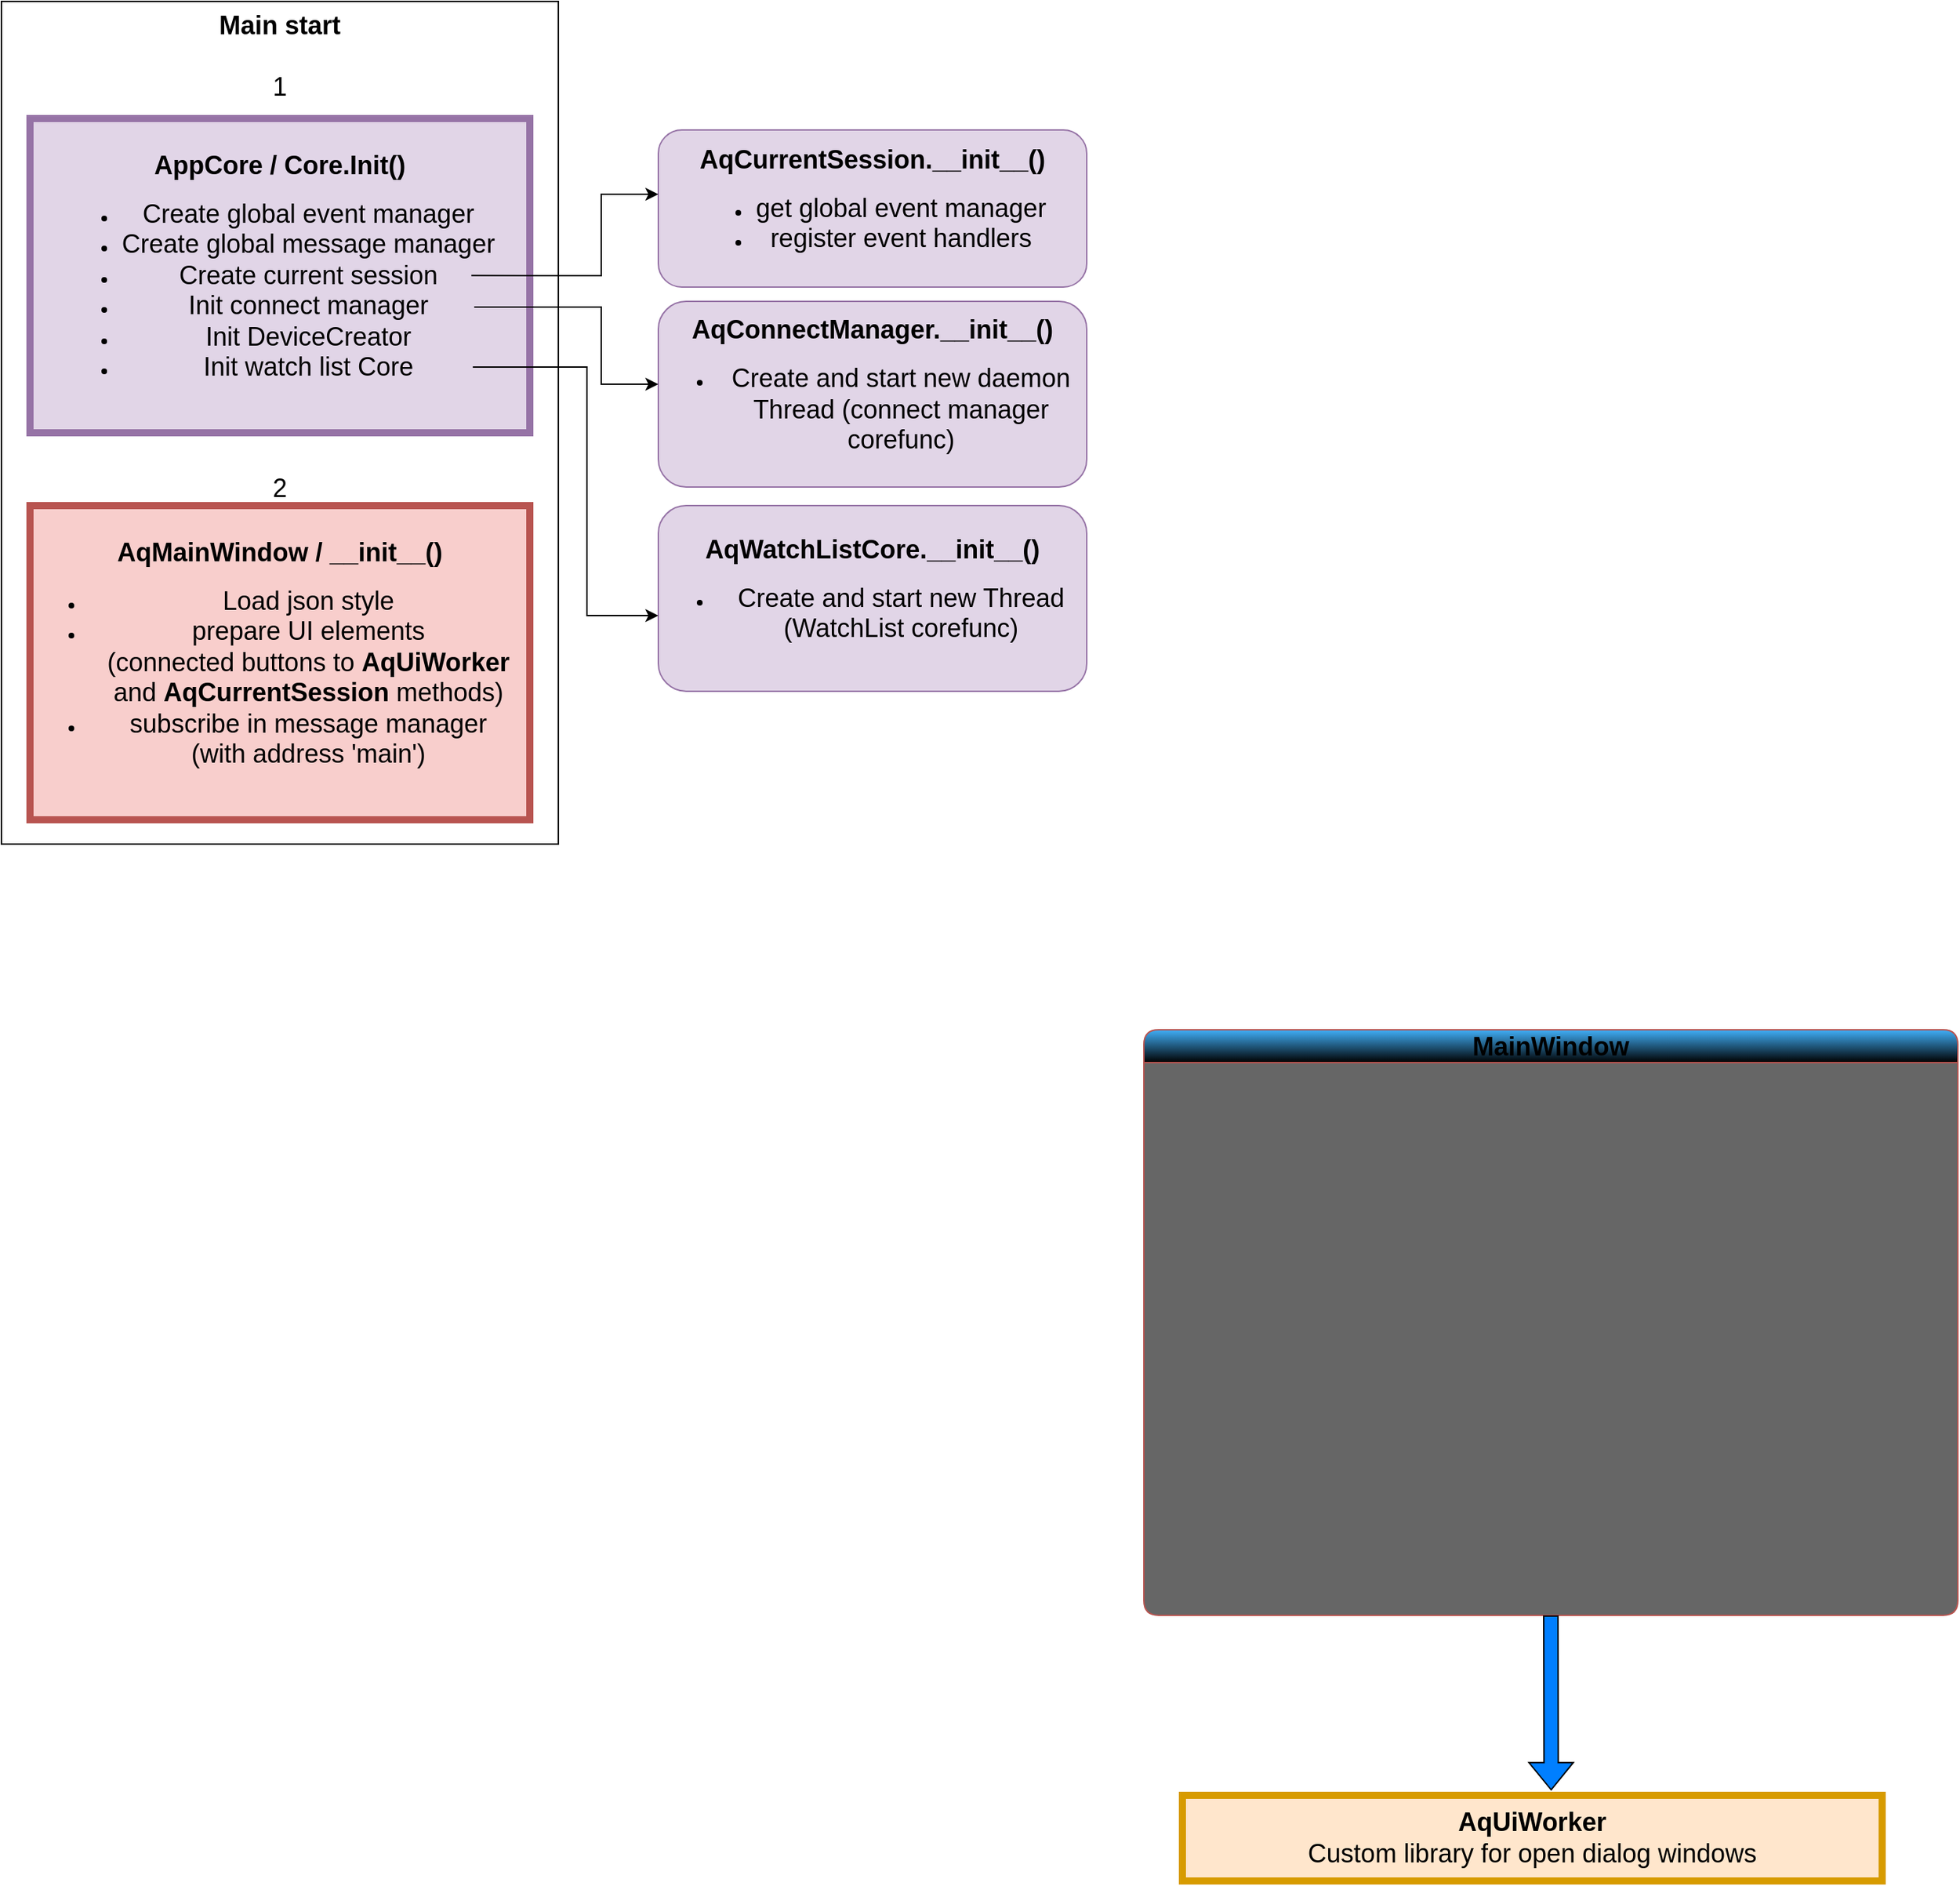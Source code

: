 <mxfile version="24.2.5" type="github">
  <diagram name="Загальна структурна схема" id="vz1vgDOsMvOrpUwdZbvc">
    <mxGraphModel dx="990" dy="2700" grid="1" gridSize="10" guides="1" tooltips="1" connect="1" arrows="1" fold="1" page="1" pageScale="1" pageWidth="827" pageHeight="1169" math="0" shadow="0">
      <root>
        <mxCell id="0" />
        <mxCell id="1" parent="0" />
        <mxCell id="deVT8PtZJ74LpzowGz-3-1" value="&lt;font style=&quot;font-size: 18px;&quot;&gt;&lt;b&gt;Main start&lt;/b&gt;&lt;/font&gt;&lt;div&gt;&lt;font style=&quot;font-size: 18px;&quot;&gt;&lt;b&gt;&lt;br&gt;&lt;/b&gt;&lt;/font&gt;&lt;/div&gt;&lt;div&gt;&lt;font style=&quot;font-size: 18px;&quot;&gt;1&lt;/font&gt;&lt;/div&gt;&lt;div&gt;&lt;font style=&quot;font-size: 18px;&quot;&gt;&lt;br&gt;&lt;/font&gt;&lt;/div&gt;&lt;div&gt;&lt;font style=&quot;font-size: 18px;&quot;&gt;&lt;br&gt;&lt;/font&gt;&lt;/div&gt;&lt;div&gt;&lt;font style=&quot;font-size: 18px;&quot;&gt;&lt;br&gt;&lt;/font&gt;&lt;/div&gt;&lt;div&gt;&lt;font style=&quot;font-size: 18px;&quot;&gt;&lt;br&gt;&lt;/font&gt;&lt;/div&gt;&lt;div&gt;&lt;font style=&quot;font-size: 18px;&quot;&gt;&lt;br&gt;&lt;/font&gt;&lt;/div&gt;&lt;div&gt;&lt;font style=&quot;font-size: 18px;&quot;&gt;&lt;br&gt;&lt;/font&gt;&lt;/div&gt;&lt;div&gt;&lt;font style=&quot;font-size: 18px;&quot;&gt;&lt;br&gt;&lt;/font&gt;&lt;/div&gt;&lt;div&gt;&lt;font style=&quot;font-size: 18px;&quot;&gt;&lt;br&gt;&lt;/font&gt;&lt;/div&gt;&lt;div&gt;&lt;font style=&quot;font-size: 18px;&quot;&gt;&lt;br&gt;&lt;/font&gt;&lt;/div&gt;&lt;div&gt;&lt;font style=&quot;font-size: 18px;&quot;&gt;&lt;br&gt;&lt;/font&gt;&lt;/div&gt;&lt;div&gt;&lt;font style=&quot;font-size: 18px;&quot;&gt;&lt;br&gt;&lt;/font&gt;&lt;/div&gt;&lt;div&gt;&lt;font style=&quot;font-size: 18px;&quot;&gt;&lt;br&gt;&lt;/font&gt;&lt;/div&gt;&lt;div&gt;&lt;font style=&quot;font-size: 18px;&quot;&gt;2&lt;/font&gt;&lt;/div&gt;" style="rounded=0;whiteSpace=wrap;html=1;verticalAlign=top;" vertex="1" parent="1">
          <mxGeometry x="10" y="160" width="390" height="590" as="geometry" />
        </mxCell>
        <mxCell id="deVT8PtZJ74LpzowGz-3-2" value="&lt;b&gt;&lt;font style=&quot;font-size: 18px;&quot;&gt;AppCore / Core.Init()&lt;/font&gt;&lt;/b&gt;&lt;div&gt;&lt;ul&gt;&lt;li&gt;&lt;font style=&quot;font-size: 18px;&quot;&gt;Create global event manager&lt;/font&gt;&lt;/li&gt;&lt;li&gt;&lt;font style=&quot;font-size: 18px;&quot;&gt;Create global message manager&lt;/font&gt;&lt;/li&gt;&lt;li&gt;&lt;span style=&quot;font-size: 18px;&quot;&gt;Create current session&lt;/span&gt;&lt;/li&gt;&lt;li&gt;&lt;span style=&quot;font-size: 18px;&quot;&gt;Init connect manager&lt;/span&gt;&lt;/li&gt;&lt;li&gt;&lt;span style=&quot;font-size: 18px;&quot;&gt;Init DeviceCreator&lt;/span&gt;&lt;/li&gt;&lt;li&gt;&lt;span style=&quot;font-size: 18px;&quot;&gt;Init watch list Core&lt;/span&gt;&lt;/li&gt;&lt;/ul&gt;&lt;/div&gt;" style="rounded=0;whiteSpace=wrap;html=1;fillColor=#e1d5e7;strokeColor=#9673a6;strokeWidth=5;" vertex="1" parent="1">
          <mxGeometry x="30" y="242" width="350" height="220" as="geometry" />
        </mxCell>
        <mxCell id="deVT8PtZJ74LpzowGz-3-3" value="&lt;span style=&quot;font-size: 18px;&quot;&gt;&lt;b&gt;AqMainWindow / __init__()&lt;/b&gt;&lt;/span&gt;&lt;div&gt;&lt;ul&gt;&lt;li&gt;&lt;span style=&quot;font-size: 18px;&quot;&gt;Load json style&lt;/span&gt;&lt;/li&gt;&lt;li&gt;&lt;span style=&quot;font-size: 18px;&quot;&gt;prepare UI elements&lt;br&gt;(connected buttons to &lt;b&gt;AqUiWorker&lt;/b&gt; and &lt;b&gt;AqCurrentSession&lt;/b&gt; methods)&lt;/span&gt;&lt;/li&gt;&lt;li&gt;&lt;span style=&quot;font-size: 18px;&quot;&gt;subscribe in message manager&lt;br&gt;(with address &#39;main&#39;)&lt;/span&gt;&lt;/li&gt;&lt;/ul&gt;&lt;/div&gt;" style="rounded=0;whiteSpace=wrap;html=1;fillColor=#f8cecc;strokeColor=#b85450;strokeWidth=5;" vertex="1" parent="1">
          <mxGeometry x="30" y="513" width="350" height="220" as="geometry" />
        </mxCell>
        <mxCell id="deVT8PtZJ74LpzowGz-3-4" value="&lt;font style=&quot;font-size: 18px;&quot;&gt;&lt;b&gt;AqCurrentSession.__init__()&lt;/b&gt;&lt;/font&gt;&lt;div&gt;&lt;ul&gt;&lt;li&gt;&lt;font style=&quot;font-size: 18px;&quot;&gt;get global event manager&lt;/font&gt;&lt;/li&gt;&lt;li&gt;&lt;font style=&quot;font-size: 18px;&quot;&gt;register event handlers&lt;/font&gt;&lt;/li&gt;&lt;/ul&gt;&lt;/div&gt;" style="rounded=1;whiteSpace=wrap;html=1;fillColor=#e1d5e7;strokeColor=#9673a6;" vertex="1" parent="1">
          <mxGeometry x="470" y="250" width="300" height="110" as="geometry" />
        </mxCell>
        <mxCell id="deVT8PtZJ74LpzowGz-3-5" value="" style="endArrow=classic;html=1;rounded=0;exitX=0.886;exitY=0.536;exitDx=0;exitDy=0;exitPerimeter=0;entryX=0;entryY=0.5;entryDx=0;entryDy=0;" edge="1" parent="1">
          <mxGeometry width="50" height="50" relative="1" as="geometry">
            <mxPoint x="339.1" y="351.92" as="sourcePoint" />
            <mxPoint x="470" y="295" as="targetPoint" />
            <Array as="points">
              <mxPoint x="430" y="352" />
              <mxPoint x="430" y="295" />
            </Array>
          </mxGeometry>
        </mxCell>
        <mxCell id="deVT8PtZJ74LpzowGz-3-6" value="&lt;font style=&quot;font-size: 18px;&quot;&gt;&lt;b&gt;AqConnectManager.__init__()&lt;/b&gt;&lt;/font&gt;&lt;div&gt;&lt;ul&gt;&lt;li&gt;&lt;span style=&quot;font-size: 18px;&quot;&gt;Create and start new daemon Thread (connect manager corefunc)&lt;/span&gt;&lt;/li&gt;&lt;/ul&gt;&lt;/div&gt;" style="rounded=1;whiteSpace=wrap;html=1;fillColor=#e1d5e7;strokeColor=#9673a6;" vertex="1" parent="1">
          <mxGeometry x="470" y="370" width="300" height="130" as="geometry" />
        </mxCell>
        <mxCell id="deVT8PtZJ74LpzowGz-3-7" value="" style="endArrow=classic;html=1;rounded=0;exitX=0.886;exitY=0.627;exitDx=0;exitDy=0;exitPerimeter=0;entryX=0;entryY=0.5;entryDx=0;entryDy=0;" edge="1" parent="1">
          <mxGeometry width="50" height="50" relative="1" as="geometry">
            <mxPoint x="341.1" y="373.94" as="sourcePoint" />
            <mxPoint x="470" y="428" as="targetPoint" />
            <Array as="points">
              <mxPoint x="430" y="374" />
              <mxPoint x="430" y="428" />
            </Array>
          </mxGeometry>
        </mxCell>
        <mxCell id="deVT8PtZJ74LpzowGz-3-8" value="&lt;font style=&quot;font-size: 18px;&quot;&gt;&lt;b&gt;AqWatchListCore.__init__()&lt;/b&gt;&lt;/font&gt;&lt;div&gt;&lt;ul&gt;&lt;li&gt;&lt;span style=&quot;font-size: 18px;&quot;&gt;Create and start new Thread (WatchList corefunc)&lt;/span&gt;&lt;/li&gt;&lt;/ul&gt;&lt;/div&gt;" style="rounded=1;whiteSpace=wrap;html=1;fillColor=#e1d5e7;strokeColor=#9673a6;" vertex="1" parent="1">
          <mxGeometry x="470" y="513" width="300" height="130" as="geometry" />
        </mxCell>
        <mxCell id="deVT8PtZJ74LpzowGz-3-9" value="" style="endArrow=classic;html=1;rounded=0;exitX=0.886;exitY=0.718;exitDx=0;exitDy=0;exitPerimeter=0;entryX=0;entryY=0.5;entryDx=0;entryDy=0;" edge="1" parent="1">
          <mxGeometry width="50" height="50" relative="1" as="geometry">
            <mxPoint x="340.1" y="415.96" as="sourcePoint" />
            <mxPoint x="470" y="590" as="targetPoint" />
            <Array as="points">
              <mxPoint x="420" y="416" />
              <mxPoint x="420" y="590" />
            </Array>
          </mxGeometry>
        </mxCell>
        <mxCell id="deVT8PtZJ74LpzowGz-3-10" value="&lt;font style=&quot;font-size: 18px;&quot;&gt;&lt;b&gt;AqUiWorker&lt;/b&gt;&lt;/font&gt;&lt;div&gt;&lt;font style=&quot;font-size: 18px;&quot;&gt;Custom library for open dialog windows&lt;/font&gt;&lt;/div&gt;" style="rounded=0;whiteSpace=wrap;html=1;fillColor=#ffe6cc;strokeColor=#d79b00;strokeWidth=5;" vertex="1" parent="1">
          <mxGeometry x="837" y="1416" width="490" height="60" as="geometry" />
        </mxCell>
        <mxCell id="deVT8PtZJ74LpzowGz-3-11" value="&lt;font style=&quot;font-size: 18px;&quot;&gt;MainWindow&lt;/font&gt;" style="swimlane;whiteSpace=wrap;html=1;rounded=1;fillColor=#40AFF8;strokeColor=#b85450;swimlaneFillColor=#666666;gradientColor=default;" vertex="1" parent="1">
          <mxGeometry x="810" y="880" width="570" height="410" as="geometry" />
        </mxCell>
        <mxCell id="deVT8PtZJ74LpzowGz-3-13" value="" style="shape=flexArrow;endArrow=classic;html=1;rounded=0;exitX=0.5;exitY=1;exitDx=0;exitDy=0;entryX=0.527;entryY=-0.056;entryDx=0;entryDy=0;entryPerimeter=0;fillColor=#007FFF;" edge="1" parent="1" source="deVT8PtZJ74LpzowGz-3-11" target="deVT8PtZJ74LpzowGz-3-10">
          <mxGeometry width="50" height="50" relative="1" as="geometry">
            <mxPoint x="910" y="1280" as="sourcePoint" />
            <mxPoint x="960" y="1230" as="targetPoint" />
          </mxGeometry>
        </mxCell>
      </root>
    </mxGraphModel>
  </diagram>
</mxfile>
